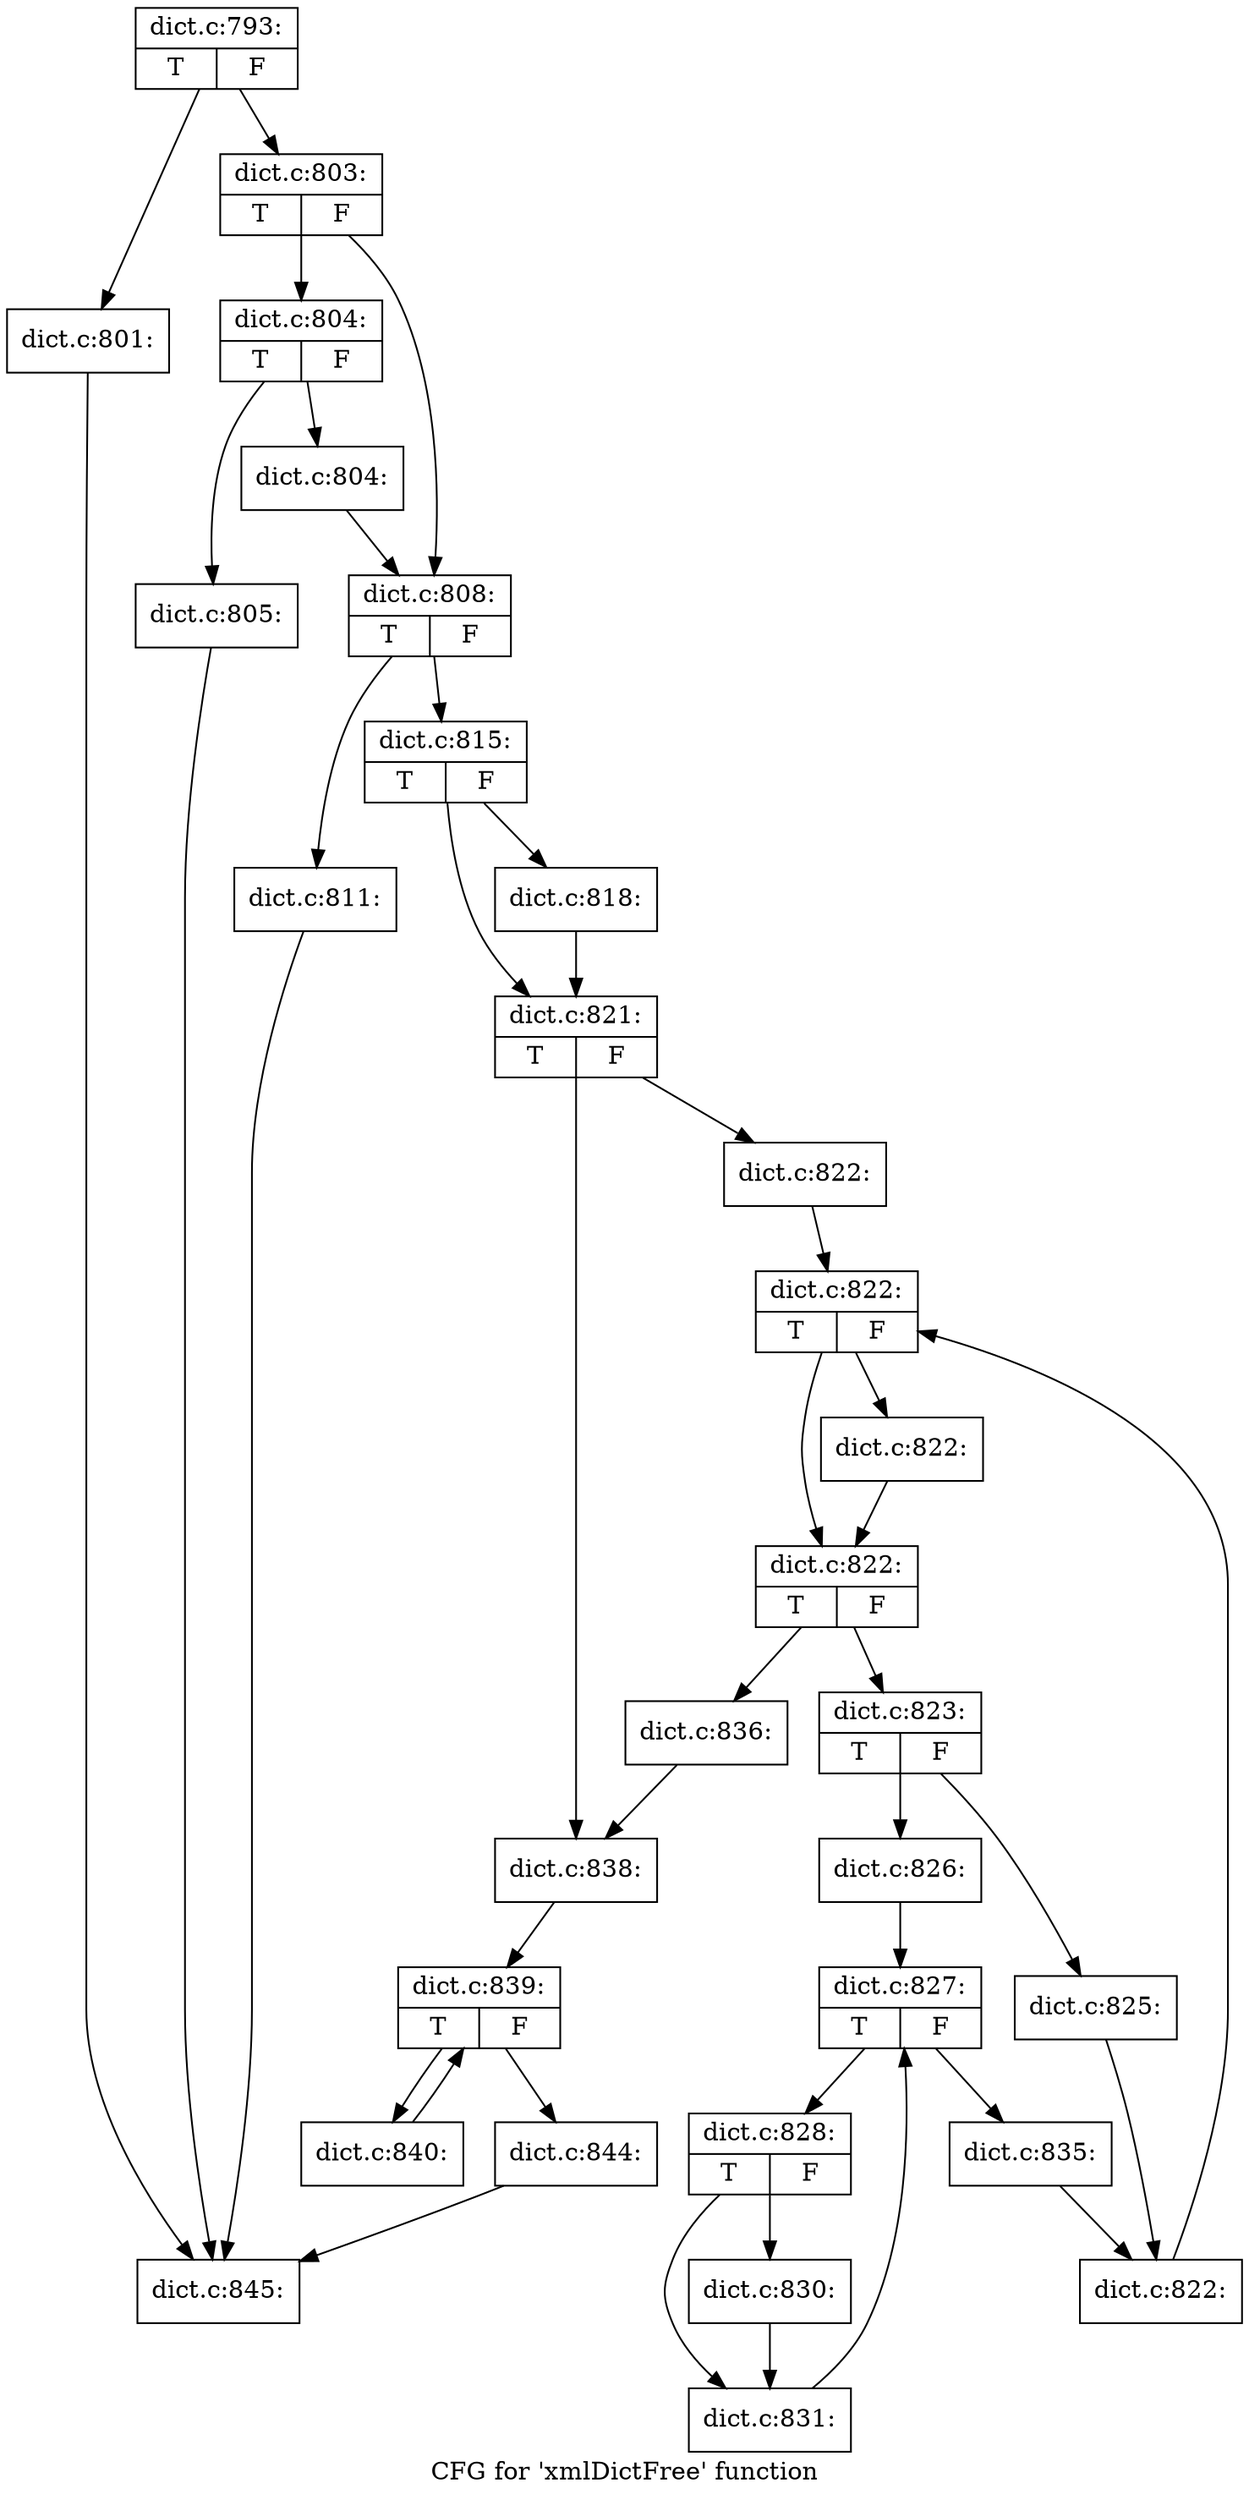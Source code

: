 digraph "CFG for 'xmlDictFree' function" {
	label="CFG for 'xmlDictFree' function";

	Node0x55a8bba8e450 [shape=record,label="{dict.c:793:|{<s0>T|<s1>F}}"];
	Node0x55a8bba8e450 -> Node0x55a8bba97a80;
	Node0x55a8bba8e450 -> Node0x55a8bba97ad0;
	Node0x55a8bba97a80 [shape=record,label="{dict.c:801:}"];
	Node0x55a8bba97a80 -> Node0x55a8bba9aed0;
	Node0x55a8bba97ad0 [shape=record,label="{dict.c:803:|{<s0>T|<s1>F}}"];
	Node0x55a8bba97ad0 -> Node0x55a8bba97f20;
	Node0x55a8bba97ad0 -> Node0x55a8bba97ed0;
	Node0x55a8bba97ed0 [shape=record,label="{dict.c:804:|{<s0>T|<s1>F}}"];
	Node0x55a8bba97ed0 -> Node0x55a8bba98200;
	Node0x55a8bba97ed0 -> Node0x55a8bba981b0;
	Node0x55a8bba981b0 [shape=record,label="{dict.c:805:}"];
	Node0x55a8bba981b0 -> Node0x55a8bba9aed0;
	Node0x55a8bba98200 [shape=record,label="{dict.c:804:}"];
	Node0x55a8bba98200 -> Node0x55a8bba97f20;
	Node0x55a8bba97f20 [shape=record,label="{dict.c:808:|{<s0>T|<s1>F}}"];
	Node0x55a8bba97f20 -> Node0x55a8bba989c0;
	Node0x55a8bba97f20 -> Node0x55a8bba98a10;
	Node0x55a8bba989c0 [shape=record,label="{dict.c:811:}"];
	Node0x55a8bba989c0 -> Node0x55a8bba9aed0;
	Node0x55a8bba98a10 [shape=record,label="{dict.c:815:|{<s0>T|<s1>F}}"];
	Node0x55a8bba98a10 -> Node0x55a8bba991c0;
	Node0x55a8bba98a10 -> Node0x55a8bba99210;
	Node0x55a8bba991c0 [shape=record,label="{dict.c:818:}"];
	Node0x55a8bba991c0 -> Node0x55a8bba99210;
	Node0x55a8bba99210 [shape=record,label="{dict.c:821:|{<s0>T|<s1>F}}"];
	Node0x55a8bba99210 -> Node0x55a8bba998d0;
	Node0x55a8bba99210 -> Node0x55a8bba99920;
	Node0x55a8bba998d0 [shape=record,label="{dict.c:822:}"];
	Node0x55a8bba998d0 -> Node0x55a8bba99de0;
	Node0x55a8bba99de0 [shape=record,label="{dict.c:822:|{<s0>T|<s1>F}}"];
	Node0x55a8bba99de0 -> Node0x55a8bba9a1c0;
	Node0x55a8bba99de0 -> Node0x55a8bba9a170;
	Node0x55a8bba9a1c0 [shape=record,label="{dict.c:822:}"];
	Node0x55a8bba9a1c0 -> Node0x55a8bba9a170;
	Node0x55a8bba9a170 [shape=record,label="{dict.c:822:|{<s0>T|<s1>F}}"];
	Node0x55a8bba9a170 -> Node0x55a8bba9a0c0;
	Node0x55a8bba9a170 -> Node0x55a8bba99c40;
	Node0x55a8bba9a0c0 [shape=record,label="{dict.c:823:|{<s0>T|<s1>F}}"];
	Node0x55a8bba9a0c0 -> Node0x55a8bba9dfb0;
	Node0x55a8bba9a0c0 -> Node0x55a8bba9e000;
	Node0x55a8bba9dfb0 [shape=record,label="{dict.c:825:}"];
	Node0x55a8bba9dfb0 -> Node0x55a8bba9a030;
	Node0x55a8bba9e000 [shape=record,label="{dict.c:826:}"];
	Node0x55a8bba9e000 -> Node0x55a8bba9e580;
	Node0x55a8bba9e580 [shape=record,label="{dict.c:827:|{<s0>T|<s1>F}}"];
	Node0x55a8bba9e580 -> Node0x55a8bba9e880;
	Node0x55a8bba9e580 -> Node0x55a8bba9e7a0;
	Node0x55a8bba9e880 [shape=record,label="{dict.c:828:|{<s0>T|<s1>F}}"];
	Node0x55a8bba9e880 -> Node0x55a8bba9ece0;
	Node0x55a8bba9e880 -> Node0x55a8bba9ec90;
	Node0x55a8bba9ec90 [shape=record,label="{dict.c:830:}"];
	Node0x55a8bba9ec90 -> Node0x55a8bba9ece0;
	Node0x55a8bba9ece0 [shape=record,label="{dict.c:831:}"];
	Node0x55a8bba9ece0 -> Node0x55a8bba9e580;
	Node0x55a8bba9e7a0 [shape=record,label="{dict.c:835:}"];
	Node0x55a8bba9e7a0 -> Node0x55a8bba9a030;
	Node0x55a8bba9a030 [shape=record,label="{dict.c:822:}"];
	Node0x55a8bba9a030 -> Node0x55a8bba99de0;
	Node0x55a8bba99c40 [shape=record,label="{dict.c:836:}"];
	Node0x55a8bba99c40 -> Node0x55a8bba99920;
	Node0x55a8bba99920 [shape=record,label="{dict.c:838:}"];
	Node0x55a8bba99920 -> Node0x55a8bbaa11d0;
	Node0x55a8bbaa11d0 [shape=record,label="{dict.c:839:|{<s0>T|<s1>F}}"];
	Node0x55a8bbaa11d0 -> Node0x55a8bbaa15d0;
	Node0x55a8bbaa11d0 -> Node0x55a8bbaa13f0;
	Node0x55a8bbaa15d0 [shape=record,label="{dict.c:840:}"];
	Node0x55a8bbaa15d0 -> Node0x55a8bbaa11d0;
	Node0x55a8bbaa13f0 [shape=record,label="{dict.c:844:}"];
	Node0x55a8bbaa13f0 -> Node0x55a8bba9aed0;
	Node0x55a8bba9aed0 [shape=record,label="{dict.c:845:}"];
}

